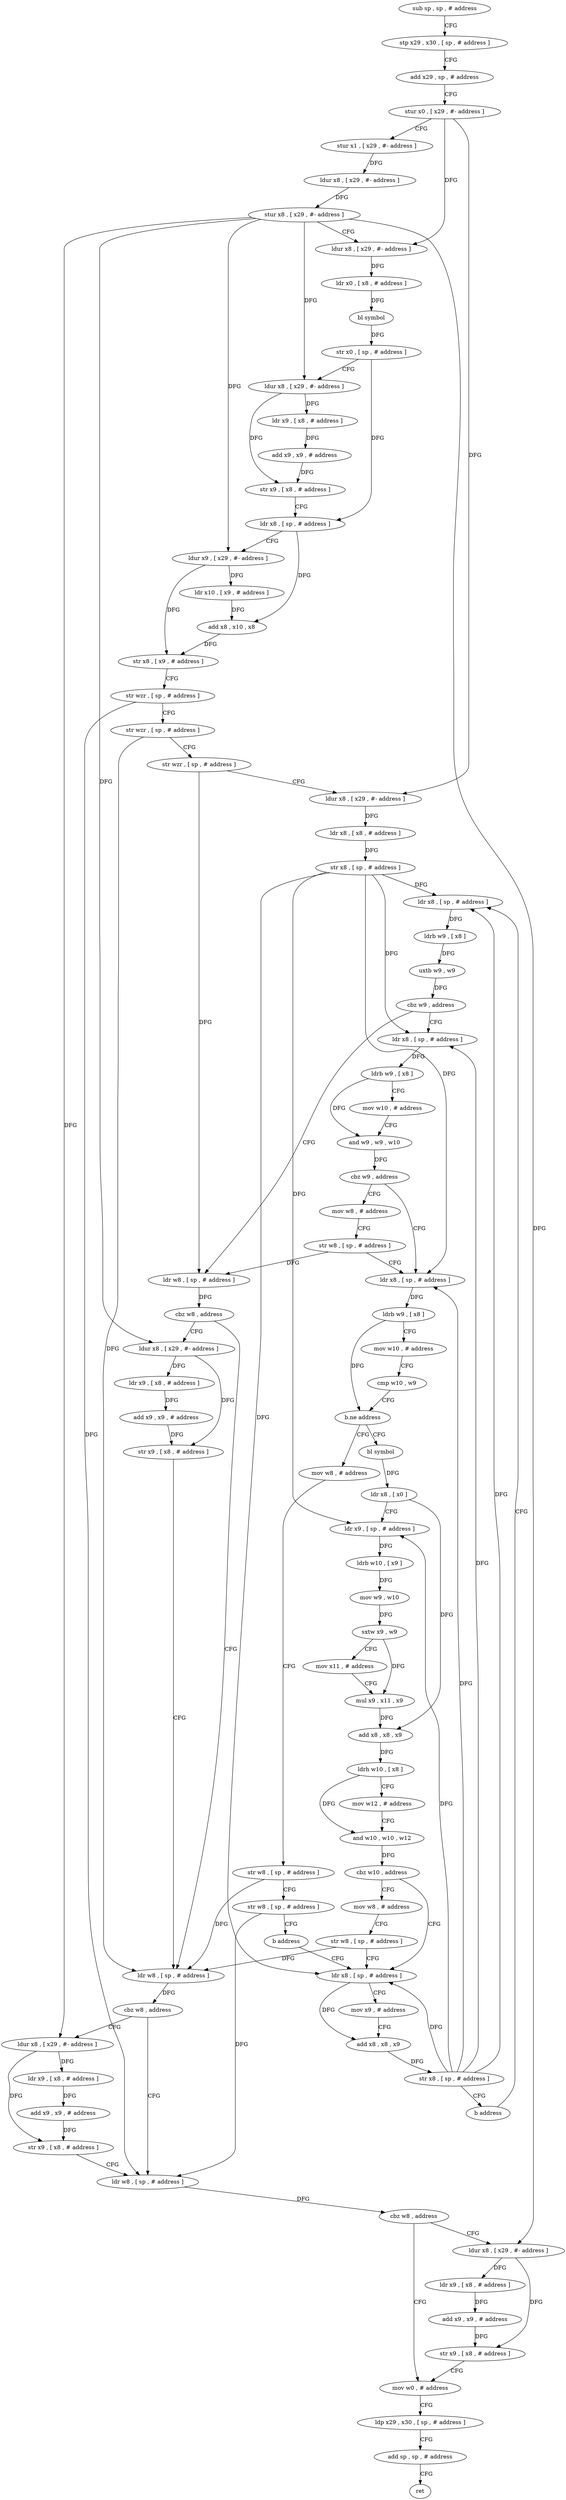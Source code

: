 digraph "func" {
"4213920" [label = "sub sp , sp , # address" ]
"4213924" [label = "stp x29 , x30 , [ sp , # address ]" ]
"4213928" [label = "add x29 , sp , # address" ]
"4213932" [label = "stur x0 , [ x29 , #- address ]" ]
"4213936" [label = "stur x1 , [ x29 , #- address ]" ]
"4213940" [label = "ldur x8 , [ x29 , #- address ]" ]
"4213944" [label = "stur x8 , [ x29 , #- address ]" ]
"4213948" [label = "ldur x8 , [ x29 , #- address ]" ]
"4213952" [label = "ldr x0 , [ x8 , # address ]" ]
"4213956" [label = "bl symbol" ]
"4213960" [label = "str x0 , [ sp , # address ]" ]
"4213964" [label = "ldur x8 , [ x29 , #- address ]" ]
"4213968" [label = "ldr x9 , [ x8 , # address ]" ]
"4213972" [label = "add x9 , x9 , # address" ]
"4213976" [label = "str x9 , [ x8 , # address ]" ]
"4213980" [label = "ldr x8 , [ sp , # address ]" ]
"4213984" [label = "ldur x9 , [ x29 , #- address ]" ]
"4213988" [label = "ldr x10 , [ x9 , # address ]" ]
"4213992" [label = "add x8 , x10 , x8" ]
"4213996" [label = "str x8 , [ x9 , # address ]" ]
"4214000" [label = "str wzr , [ sp , # address ]" ]
"4214004" [label = "str wzr , [ sp , # address ]" ]
"4214008" [label = "str wzr , [ sp , # address ]" ]
"4214012" [label = "ldur x8 , [ x29 , #- address ]" ]
"4214016" [label = "ldr x8 , [ x8 , # address ]" ]
"4214020" [label = "str x8 , [ sp , # address ]" ]
"4214024" [label = "ldr x8 , [ sp , # address ]" ]
"4214184" [label = "ldr w8 , [ sp , # address ]" ]
"4214188" [label = "cbz w8 , address" ]
"4214208" [label = "ldr w8 , [ sp , # address ]" ]
"4214192" [label = "ldur x8 , [ x29 , #- address ]" ]
"4214040" [label = "ldr x8 , [ sp , # address ]" ]
"4214044" [label = "ldrb w9 , [ x8 ]" ]
"4214048" [label = "mov w10 , # address" ]
"4214052" [label = "and w9 , w9 , w10" ]
"4214056" [label = "cbz w9 , address" ]
"4214068" [label = "ldr x8 , [ sp , # address ]" ]
"4214060" [label = "mov w8 , # address" ]
"4214212" [label = "cbz w8 , address" ]
"4214232" [label = "ldr w8 , [ sp , # address ]" ]
"4214216" [label = "ldur x8 , [ x29 , #- address ]" ]
"4214196" [label = "ldr x9 , [ x8 , # address ]" ]
"4214200" [label = "add x9 , x9 , # address" ]
"4214204" [label = "str x9 , [ x8 , # address ]" ]
"4214072" [label = "ldrb w9 , [ x8 ]" ]
"4214076" [label = "mov w10 , # address" ]
"4214080" [label = "cmp w10 , w9" ]
"4214084" [label = "b.ne address" ]
"4214104" [label = "bl symbol" ]
"4214088" [label = "mov w8 , # address" ]
"4214064" [label = "str w8 , [ sp , # address ]" ]
"4214236" [label = "cbz w8 , address" ]
"4214256" [label = "mov w0 , # address" ]
"4214240" [label = "ldur x8 , [ x29 , #- address ]" ]
"4214220" [label = "ldr x9 , [ x8 , # address ]" ]
"4214224" [label = "add x9 , x9 , # address" ]
"4214228" [label = "str x9 , [ x8 , # address ]" ]
"4214108" [label = "ldr x8 , [ x0 ]" ]
"4214112" [label = "ldr x9 , [ sp , # address ]" ]
"4214116" [label = "ldrb w10 , [ x9 ]" ]
"4214120" [label = "mov w9 , w10" ]
"4214124" [label = "sxtw x9 , w9" ]
"4214128" [label = "mov x11 , # address" ]
"4214132" [label = "mul x9 , x11 , x9" ]
"4214136" [label = "add x8 , x8 , x9" ]
"4214140" [label = "ldrh w10 , [ x8 ]" ]
"4214144" [label = "mov w12 , # address" ]
"4214148" [label = "and w10 , w10 , w12" ]
"4214152" [label = "cbz w10 , address" ]
"4214164" [label = "ldr x8 , [ sp , # address ]" ]
"4214156" [label = "mov w8 , # address" ]
"4214092" [label = "str w8 , [ sp , # address ]" ]
"4214096" [label = "str w8 , [ sp , # address ]" ]
"4214100" [label = "b address" ]
"4214260" [label = "ldp x29 , x30 , [ sp , # address ]" ]
"4214264" [label = "add sp , sp , # address" ]
"4214268" [label = "ret" ]
"4214244" [label = "ldr x9 , [ x8 , # address ]" ]
"4214248" [label = "add x9 , x9 , # address" ]
"4214252" [label = "str x9 , [ x8 , # address ]" ]
"4214168" [label = "mov x9 , # address" ]
"4214172" [label = "add x8 , x8 , x9" ]
"4214176" [label = "str x8 , [ sp , # address ]" ]
"4214180" [label = "b address" ]
"4214160" [label = "str w8 , [ sp , # address ]" ]
"4214028" [label = "ldrb w9 , [ x8 ]" ]
"4214032" [label = "uxtb w9 , w9" ]
"4214036" [label = "cbz w9 , address" ]
"4213920" -> "4213924" [ label = "CFG" ]
"4213924" -> "4213928" [ label = "CFG" ]
"4213928" -> "4213932" [ label = "CFG" ]
"4213932" -> "4213936" [ label = "CFG" ]
"4213932" -> "4213948" [ label = "DFG" ]
"4213932" -> "4214012" [ label = "DFG" ]
"4213936" -> "4213940" [ label = "DFG" ]
"4213940" -> "4213944" [ label = "DFG" ]
"4213944" -> "4213948" [ label = "CFG" ]
"4213944" -> "4213964" [ label = "DFG" ]
"4213944" -> "4213984" [ label = "DFG" ]
"4213944" -> "4214192" [ label = "DFG" ]
"4213944" -> "4214216" [ label = "DFG" ]
"4213944" -> "4214240" [ label = "DFG" ]
"4213948" -> "4213952" [ label = "DFG" ]
"4213952" -> "4213956" [ label = "DFG" ]
"4213956" -> "4213960" [ label = "DFG" ]
"4213960" -> "4213964" [ label = "CFG" ]
"4213960" -> "4213980" [ label = "DFG" ]
"4213964" -> "4213968" [ label = "DFG" ]
"4213964" -> "4213976" [ label = "DFG" ]
"4213968" -> "4213972" [ label = "DFG" ]
"4213972" -> "4213976" [ label = "DFG" ]
"4213976" -> "4213980" [ label = "CFG" ]
"4213980" -> "4213984" [ label = "CFG" ]
"4213980" -> "4213992" [ label = "DFG" ]
"4213984" -> "4213988" [ label = "DFG" ]
"4213984" -> "4213996" [ label = "DFG" ]
"4213988" -> "4213992" [ label = "DFG" ]
"4213992" -> "4213996" [ label = "DFG" ]
"4213996" -> "4214000" [ label = "CFG" ]
"4214000" -> "4214004" [ label = "CFG" ]
"4214000" -> "4214232" [ label = "DFG" ]
"4214004" -> "4214008" [ label = "CFG" ]
"4214004" -> "4214208" [ label = "DFG" ]
"4214008" -> "4214012" [ label = "CFG" ]
"4214008" -> "4214184" [ label = "DFG" ]
"4214012" -> "4214016" [ label = "DFG" ]
"4214016" -> "4214020" [ label = "DFG" ]
"4214020" -> "4214024" [ label = "DFG" ]
"4214020" -> "4214040" [ label = "DFG" ]
"4214020" -> "4214068" [ label = "DFG" ]
"4214020" -> "4214112" [ label = "DFG" ]
"4214020" -> "4214164" [ label = "DFG" ]
"4214024" -> "4214028" [ label = "DFG" ]
"4214184" -> "4214188" [ label = "DFG" ]
"4214188" -> "4214208" [ label = "CFG" ]
"4214188" -> "4214192" [ label = "CFG" ]
"4214208" -> "4214212" [ label = "DFG" ]
"4214192" -> "4214196" [ label = "DFG" ]
"4214192" -> "4214204" [ label = "DFG" ]
"4214040" -> "4214044" [ label = "DFG" ]
"4214044" -> "4214048" [ label = "CFG" ]
"4214044" -> "4214052" [ label = "DFG" ]
"4214048" -> "4214052" [ label = "CFG" ]
"4214052" -> "4214056" [ label = "DFG" ]
"4214056" -> "4214068" [ label = "CFG" ]
"4214056" -> "4214060" [ label = "CFG" ]
"4214068" -> "4214072" [ label = "DFG" ]
"4214060" -> "4214064" [ label = "CFG" ]
"4214212" -> "4214232" [ label = "CFG" ]
"4214212" -> "4214216" [ label = "CFG" ]
"4214232" -> "4214236" [ label = "DFG" ]
"4214216" -> "4214220" [ label = "DFG" ]
"4214216" -> "4214228" [ label = "DFG" ]
"4214196" -> "4214200" [ label = "DFG" ]
"4214200" -> "4214204" [ label = "DFG" ]
"4214204" -> "4214208" [ label = "CFG" ]
"4214072" -> "4214076" [ label = "CFG" ]
"4214072" -> "4214084" [ label = "DFG" ]
"4214076" -> "4214080" [ label = "CFG" ]
"4214080" -> "4214084" [ label = "CFG" ]
"4214084" -> "4214104" [ label = "CFG" ]
"4214084" -> "4214088" [ label = "CFG" ]
"4214104" -> "4214108" [ label = "DFG" ]
"4214088" -> "4214092" [ label = "CFG" ]
"4214064" -> "4214068" [ label = "CFG" ]
"4214064" -> "4214184" [ label = "DFG" ]
"4214236" -> "4214256" [ label = "CFG" ]
"4214236" -> "4214240" [ label = "CFG" ]
"4214256" -> "4214260" [ label = "CFG" ]
"4214240" -> "4214244" [ label = "DFG" ]
"4214240" -> "4214252" [ label = "DFG" ]
"4214220" -> "4214224" [ label = "DFG" ]
"4214224" -> "4214228" [ label = "DFG" ]
"4214228" -> "4214232" [ label = "CFG" ]
"4214108" -> "4214112" [ label = "CFG" ]
"4214108" -> "4214136" [ label = "DFG" ]
"4214112" -> "4214116" [ label = "DFG" ]
"4214116" -> "4214120" [ label = "DFG" ]
"4214120" -> "4214124" [ label = "DFG" ]
"4214124" -> "4214128" [ label = "CFG" ]
"4214124" -> "4214132" [ label = "DFG" ]
"4214128" -> "4214132" [ label = "CFG" ]
"4214132" -> "4214136" [ label = "DFG" ]
"4214136" -> "4214140" [ label = "DFG" ]
"4214140" -> "4214144" [ label = "CFG" ]
"4214140" -> "4214148" [ label = "DFG" ]
"4214144" -> "4214148" [ label = "CFG" ]
"4214148" -> "4214152" [ label = "DFG" ]
"4214152" -> "4214164" [ label = "CFG" ]
"4214152" -> "4214156" [ label = "CFG" ]
"4214164" -> "4214168" [ label = "CFG" ]
"4214164" -> "4214172" [ label = "DFG" ]
"4214156" -> "4214160" [ label = "CFG" ]
"4214092" -> "4214096" [ label = "CFG" ]
"4214092" -> "4214208" [ label = "DFG" ]
"4214096" -> "4214100" [ label = "CFG" ]
"4214096" -> "4214232" [ label = "DFG" ]
"4214100" -> "4214164" [ label = "CFG" ]
"4214260" -> "4214264" [ label = "CFG" ]
"4214264" -> "4214268" [ label = "CFG" ]
"4214244" -> "4214248" [ label = "DFG" ]
"4214248" -> "4214252" [ label = "DFG" ]
"4214252" -> "4214256" [ label = "CFG" ]
"4214168" -> "4214172" [ label = "CFG" ]
"4214172" -> "4214176" [ label = "DFG" ]
"4214176" -> "4214180" [ label = "CFG" ]
"4214176" -> "4214024" [ label = "DFG" ]
"4214176" -> "4214040" [ label = "DFG" ]
"4214176" -> "4214068" [ label = "DFG" ]
"4214176" -> "4214112" [ label = "DFG" ]
"4214176" -> "4214164" [ label = "DFG" ]
"4214180" -> "4214024" [ label = "CFG" ]
"4214160" -> "4214164" [ label = "CFG" ]
"4214160" -> "4214208" [ label = "DFG" ]
"4214028" -> "4214032" [ label = "DFG" ]
"4214032" -> "4214036" [ label = "DFG" ]
"4214036" -> "4214184" [ label = "CFG" ]
"4214036" -> "4214040" [ label = "CFG" ]
}
